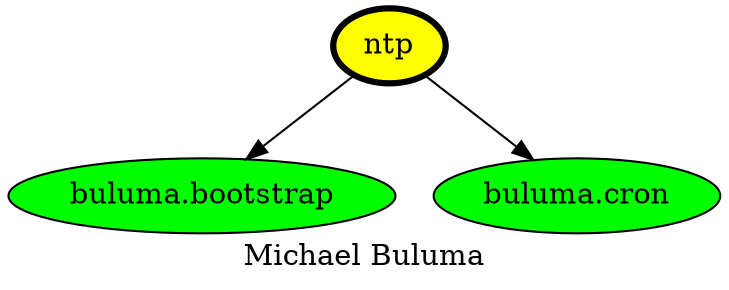 digraph PhiloDilemma {
  label = "Michael Buluma" ;
  overlap=false
  {
    "ntp" [fillcolor=yellow style=filled penwidth=3]
    "buluma.bootstrap" [fillcolor=green style=filled]
    "buluma.cron" [fillcolor=green style=filled]
  }
  "ntp" -> "buluma.bootstrap"
  "ntp" -> "buluma.cron"
}
